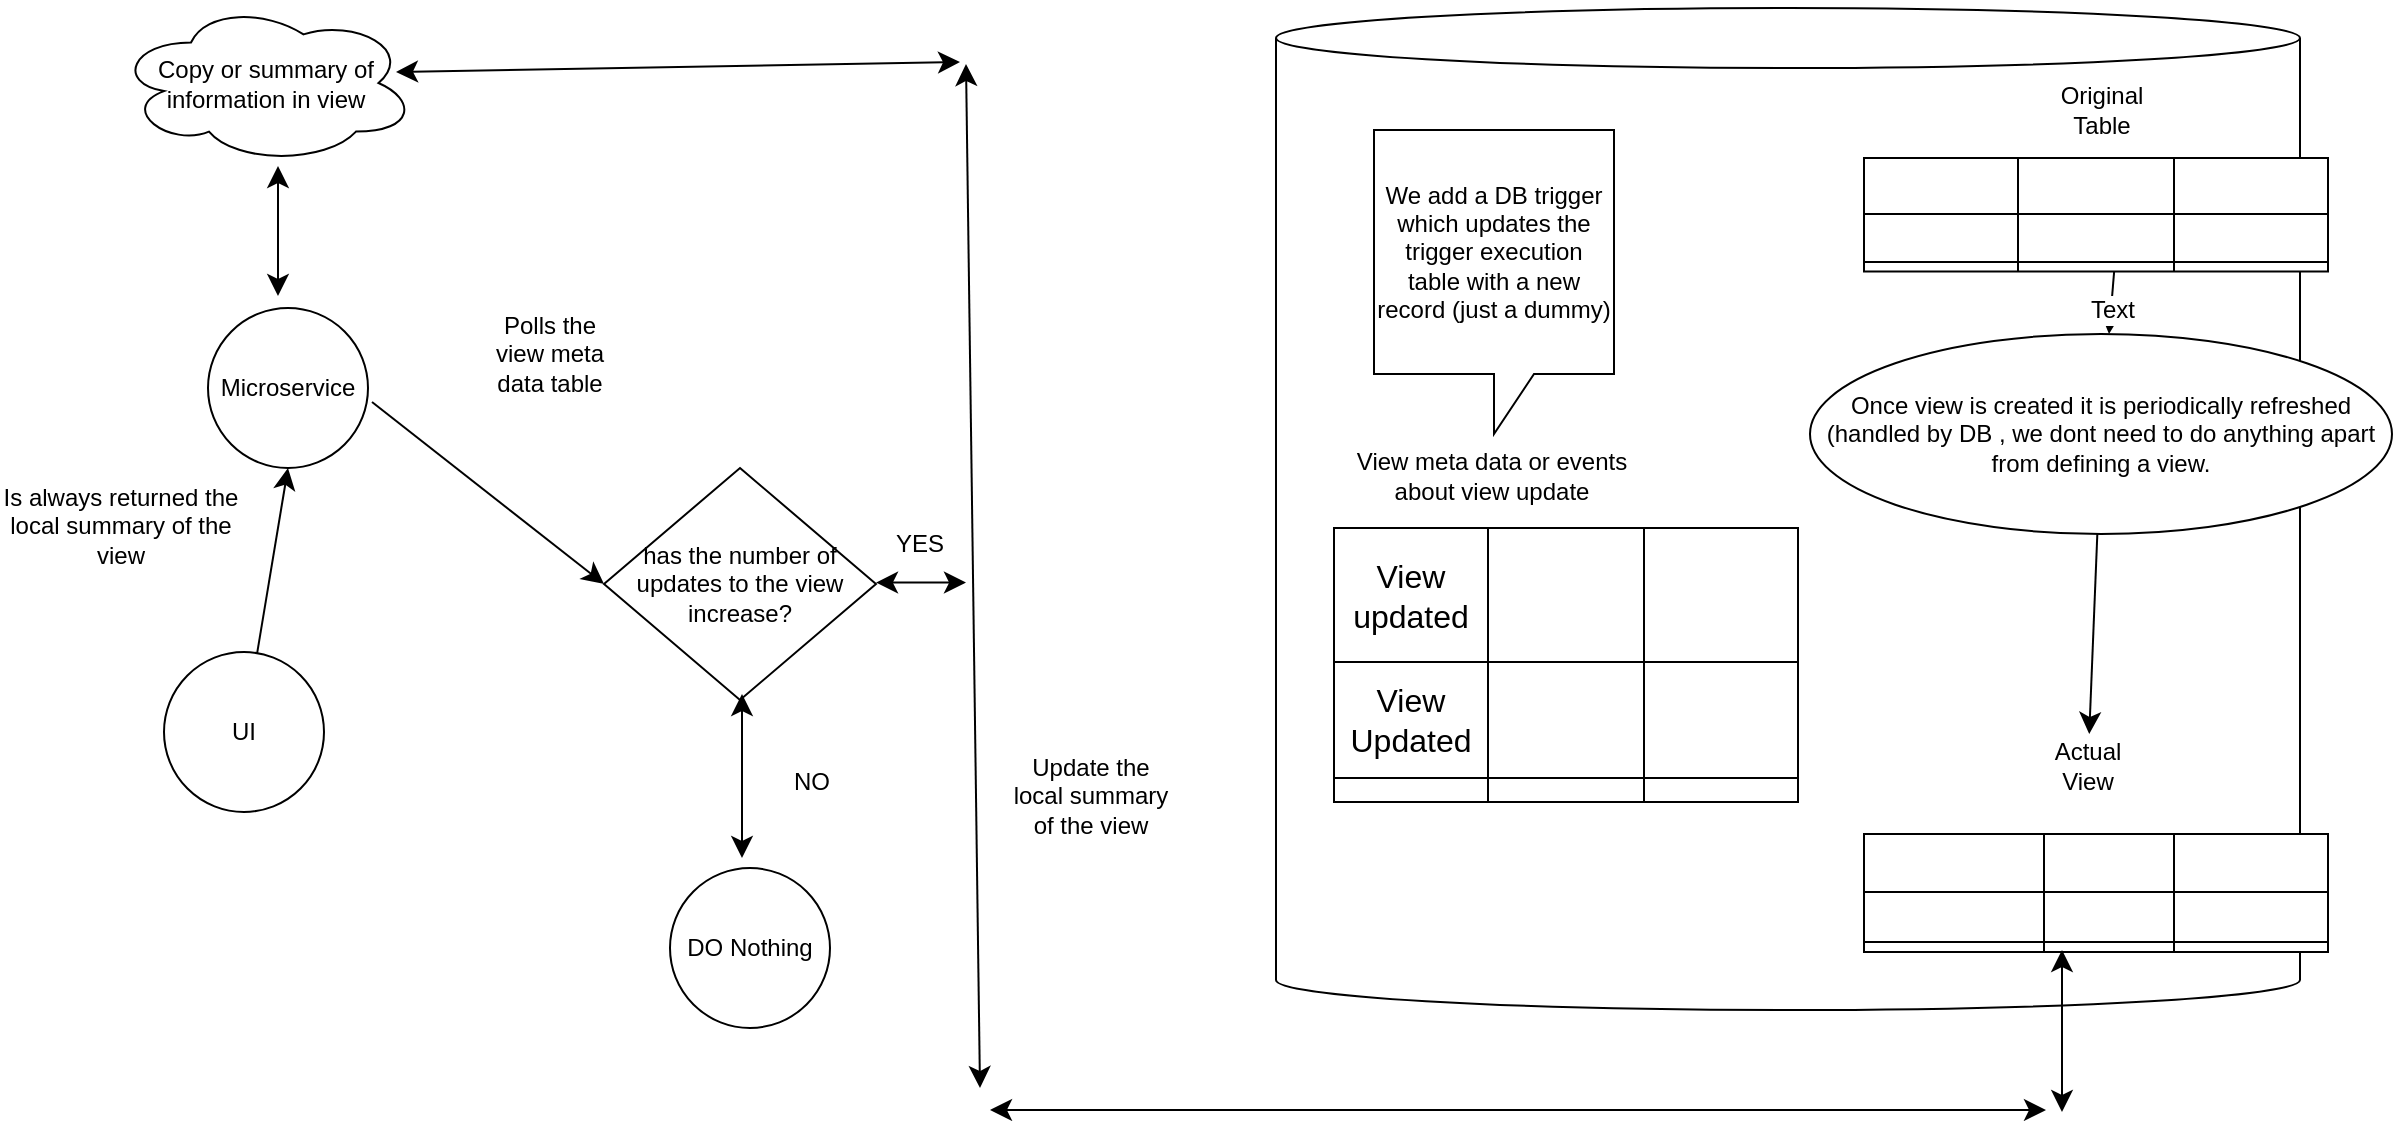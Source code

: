 <mxfile version="26.0.8">
  <diagram name="Page-1" id="AMzdDWD9s2kKg2ityaF7">
    <mxGraphModel dx="2243" dy="1229" grid="0" gridSize="10" guides="1" tooltips="1" connect="1" arrows="1" fold="1" page="0" pageScale="1" pageWidth="850" pageHeight="1100" math="0" shadow="0">
      <root>
        <mxCell id="0" />
        <mxCell id="1" parent="0" />
        <mxCell id="kiffX70MgYj1E5UU6OqD-1" value="" style="shape=cylinder3;whiteSpace=wrap;html=1;boundedLbl=1;backgroundOutline=1;size=15;" vertex="1" parent="1">
          <mxGeometry x="319" y="-43" width="512" height="501" as="geometry" />
        </mxCell>
        <mxCell id="kiffX70MgYj1E5UU6OqD-51" value="" style="edgeStyle=none;curved=1;rounded=0;orthogonalLoop=1;jettySize=auto;html=1;fontSize=12;startSize=8;endSize=8;" edge="1" parent="1" source="kiffX70MgYj1E5UU6OqD-2" target="kiffX70MgYj1E5UU6OqD-34">
          <mxGeometry relative="1" as="geometry" />
        </mxCell>
        <mxCell id="kiffX70MgYj1E5UU6OqD-2" value="Once view is created it is periodically refreshed (handled by DB , we dont need to do anything apart from defining a view." style="ellipse;whiteSpace=wrap;html=1;" vertex="1" parent="1">
          <mxGeometry x="586" y="120" width="291" height="100" as="geometry" />
        </mxCell>
        <mxCell id="kiffX70MgYj1E5UU6OqD-3" value="" style="shape=table;startSize=0;container=1;collapsible=0;childLayout=tableLayout;fontSize=16;" vertex="1" parent="1">
          <mxGeometry x="613" y="32" width="232" height="56.75" as="geometry" />
        </mxCell>
        <mxCell id="kiffX70MgYj1E5UU6OqD-4" value="" style="shape=tableRow;horizontal=0;startSize=0;swimlaneHead=0;swimlaneBody=0;strokeColor=inherit;top=0;left=0;bottom=0;right=0;collapsible=0;dropTarget=0;fillColor=none;points=[[0,0.5],[1,0.5]];portConstraint=eastwest;fontSize=16;" vertex="1" parent="kiffX70MgYj1E5UU6OqD-3">
          <mxGeometry width="232" height="28" as="geometry" />
        </mxCell>
        <mxCell id="kiffX70MgYj1E5UU6OqD-5" value="" style="shape=partialRectangle;html=1;whiteSpace=wrap;connectable=0;strokeColor=inherit;overflow=hidden;fillColor=none;top=0;left=0;bottom=0;right=0;pointerEvents=1;fontSize=16;" vertex="1" parent="kiffX70MgYj1E5UU6OqD-4">
          <mxGeometry width="77" height="28" as="geometry">
            <mxRectangle width="77" height="28" as="alternateBounds" />
          </mxGeometry>
        </mxCell>
        <mxCell id="kiffX70MgYj1E5UU6OqD-6" value="" style="shape=partialRectangle;html=1;whiteSpace=wrap;connectable=0;strokeColor=inherit;overflow=hidden;fillColor=none;top=0;left=0;bottom=0;right=0;pointerEvents=1;fontSize=16;" vertex="1" parent="kiffX70MgYj1E5UU6OqD-4">
          <mxGeometry x="77" width="78" height="28" as="geometry">
            <mxRectangle width="78" height="28" as="alternateBounds" />
          </mxGeometry>
        </mxCell>
        <mxCell id="kiffX70MgYj1E5UU6OqD-7" value="" style="shape=partialRectangle;html=1;whiteSpace=wrap;connectable=0;strokeColor=inherit;overflow=hidden;fillColor=none;top=0;left=0;bottom=0;right=0;pointerEvents=1;fontSize=16;" vertex="1" parent="kiffX70MgYj1E5UU6OqD-4">
          <mxGeometry x="155" width="77" height="28" as="geometry">
            <mxRectangle width="77" height="28" as="alternateBounds" />
          </mxGeometry>
        </mxCell>
        <mxCell id="kiffX70MgYj1E5UU6OqD-8" value="" style="shape=tableRow;horizontal=0;startSize=0;swimlaneHead=0;swimlaneBody=0;strokeColor=inherit;top=0;left=0;bottom=0;right=0;collapsible=0;dropTarget=0;fillColor=none;points=[[0,0.5],[1,0.5]];portConstraint=eastwest;fontSize=16;" vertex="1" parent="kiffX70MgYj1E5UU6OqD-3">
          <mxGeometry y="28" width="232" height="24" as="geometry" />
        </mxCell>
        <mxCell id="kiffX70MgYj1E5UU6OqD-9" value="" style="shape=partialRectangle;html=1;whiteSpace=wrap;connectable=0;strokeColor=inherit;overflow=hidden;fillColor=none;top=0;left=0;bottom=0;right=0;pointerEvents=1;fontSize=16;" vertex="1" parent="kiffX70MgYj1E5UU6OqD-8">
          <mxGeometry width="77" height="24" as="geometry">
            <mxRectangle width="77" height="24" as="alternateBounds" />
          </mxGeometry>
        </mxCell>
        <mxCell id="kiffX70MgYj1E5UU6OqD-10" value="" style="shape=partialRectangle;html=1;whiteSpace=wrap;connectable=0;strokeColor=inherit;overflow=hidden;fillColor=none;top=0;left=0;bottom=0;right=0;pointerEvents=1;fontSize=16;" vertex="1" parent="kiffX70MgYj1E5UU6OqD-8">
          <mxGeometry x="77" width="78" height="24" as="geometry">
            <mxRectangle width="78" height="24" as="alternateBounds" />
          </mxGeometry>
        </mxCell>
        <mxCell id="kiffX70MgYj1E5UU6OqD-11" value="" style="shape=partialRectangle;html=1;whiteSpace=wrap;connectable=0;strokeColor=inherit;overflow=hidden;fillColor=none;top=0;left=0;bottom=0;right=0;pointerEvents=1;fontSize=16;" vertex="1" parent="kiffX70MgYj1E5UU6OqD-8">
          <mxGeometry x="155" width="77" height="24" as="geometry">
            <mxRectangle width="77" height="24" as="alternateBounds" />
          </mxGeometry>
        </mxCell>
        <mxCell id="kiffX70MgYj1E5UU6OqD-12" value="" style="shape=tableRow;horizontal=0;startSize=0;swimlaneHead=0;swimlaneBody=0;strokeColor=inherit;top=0;left=0;bottom=0;right=0;collapsible=0;dropTarget=0;fillColor=none;points=[[0,0.5],[1,0.5]];portConstraint=eastwest;fontSize=16;" vertex="1" parent="kiffX70MgYj1E5UU6OqD-3">
          <mxGeometry y="52" width="232" height="5" as="geometry" />
        </mxCell>
        <mxCell id="kiffX70MgYj1E5UU6OqD-13" value="" style="shape=partialRectangle;html=1;whiteSpace=wrap;connectable=0;strokeColor=inherit;overflow=hidden;fillColor=none;top=0;left=0;bottom=0;right=0;pointerEvents=1;fontSize=16;" vertex="1" parent="kiffX70MgYj1E5UU6OqD-12">
          <mxGeometry width="77" height="5" as="geometry">
            <mxRectangle width="77" height="5" as="alternateBounds" />
          </mxGeometry>
        </mxCell>
        <mxCell id="kiffX70MgYj1E5UU6OqD-14" value="" style="shape=partialRectangle;html=1;whiteSpace=wrap;connectable=0;strokeColor=inherit;overflow=hidden;fillColor=none;top=0;left=0;bottom=0;right=0;pointerEvents=1;fontSize=16;" vertex="1" parent="kiffX70MgYj1E5UU6OqD-12">
          <mxGeometry x="77" width="78" height="5" as="geometry">
            <mxRectangle width="78" height="5" as="alternateBounds" />
          </mxGeometry>
        </mxCell>
        <mxCell id="kiffX70MgYj1E5UU6OqD-15" value="" style="shape=partialRectangle;html=1;whiteSpace=wrap;connectable=0;strokeColor=inherit;overflow=hidden;fillColor=none;top=0;left=0;bottom=0;right=0;pointerEvents=1;fontSize=16;" vertex="1" parent="kiffX70MgYj1E5UU6OqD-12">
          <mxGeometry x="155" width="77" height="5" as="geometry">
            <mxRectangle width="77" height="5" as="alternateBounds" />
          </mxGeometry>
        </mxCell>
        <mxCell id="kiffX70MgYj1E5UU6OqD-16" value="" style="shape=tableRow;horizontal=0;startSize=0;swimlaneHead=0;swimlaneBody=0;strokeColor=inherit;top=0;left=0;bottom=0;right=0;collapsible=0;dropTarget=0;fillColor=none;points=[[0,0.5],[1,0.5]];portConstraint=eastwest;fontSize=16;" vertex="1" parent="1">
          <mxGeometry x="502" y="304" width="232" height="25" as="geometry" />
        </mxCell>
        <mxCell id="kiffX70MgYj1E5UU6OqD-17" value="" style="shape=partialRectangle;html=1;whiteSpace=wrap;connectable=0;strokeColor=inherit;overflow=hidden;fillColor=none;top=0;left=0;bottom=0;right=0;pointerEvents=1;fontSize=16;" vertex="1" parent="kiffX70MgYj1E5UU6OqD-16">
          <mxGeometry width="77" height="25" as="geometry">
            <mxRectangle width="77" height="25" as="alternateBounds" />
          </mxGeometry>
        </mxCell>
        <mxCell id="kiffX70MgYj1E5UU6OqD-19" value="" style="shape=partialRectangle;html=1;whiteSpace=wrap;connectable=0;strokeColor=inherit;overflow=hidden;fillColor=none;top=0;left=0;bottom=0;right=0;pointerEvents=1;fontSize=16;" vertex="1" parent="kiffX70MgYj1E5UU6OqD-16">
          <mxGeometry x="155" width="77" height="25" as="geometry">
            <mxRectangle width="77" height="25" as="alternateBounds" />
          </mxGeometry>
        </mxCell>
        <mxCell id="kiffX70MgYj1E5UU6OqD-20" value="" style="shape=table;startSize=0;container=1;collapsible=0;childLayout=tableLayout;fontSize=16;" vertex="1" parent="1">
          <mxGeometry x="613" y="370" width="232" height="59" as="geometry" />
        </mxCell>
        <mxCell id="kiffX70MgYj1E5UU6OqD-21" value="" style="shape=tableRow;horizontal=0;startSize=0;swimlaneHead=0;swimlaneBody=0;strokeColor=inherit;top=0;left=0;bottom=0;right=0;collapsible=0;dropTarget=0;fillColor=none;points=[[0,0.5],[1,0.5]];portConstraint=eastwest;fontSize=16;" vertex="1" parent="kiffX70MgYj1E5UU6OqD-20">
          <mxGeometry width="232" height="29" as="geometry" />
        </mxCell>
        <mxCell id="kiffX70MgYj1E5UU6OqD-22" value="" style="shape=partialRectangle;html=1;whiteSpace=wrap;connectable=0;strokeColor=inherit;overflow=hidden;fillColor=none;top=0;left=0;bottom=0;right=0;pointerEvents=1;fontSize=16;" vertex="1" parent="kiffX70MgYj1E5UU6OqD-21">
          <mxGeometry width="90" height="29" as="geometry">
            <mxRectangle width="90" height="29" as="alternateBounds" />
          </mxGeometry>
        </mxCell>
        <mxCell id="kiffX70MgYj1E5UU6OqD-23" value="" style="shape=partialRectangle;html=1;whiteSpace=wrap;connectable=0;strokeColor=inherit;overflow=hidden;fillColor=none;top=0;left=0;bottom=0;right=0;pointerEvents=1;fontSize=16;" vertex="1" parent="kiffX70MgYj1E5UU6OqD-21">
          <mxGeometry x="90" width="65" height="29" as="geometry">
            <mxRectangle width="65" height="29" as="alternateBounds" />
          </mxGeometry>
        </mxCell>
        <mxCell id="kiffX70MgYj1E5UU6OqD-24" value="" style="shape=partialRectangle;html=1;whiteSpace=wrap;connectable=0;strokeColor=inherit;overflow=hidden;fillColor=none;top=0;left=0;bottom=0;right=0;pointerEvents=1;fontSize=16;" vertex="1" parent="kiffX70MgYj1E5UU6OqD-21">
          <mxGeometry x="155" width="77" height="29" as="geometry">
            <mxRectangle width="77" height="29" as="alternateBounds" />
          </mxGeometry>
        </mxCell>
        <mxCell id="kiffX70MgYj1E5UU6OqD-25" value="" style="shape=tableRow;horizontal=0;startSize=0;swimlaneHead=0;swimlaneBody=0;strokeColor=inherit;top=0;left=0;bottom=0;right=0;collapsible=0;dropTarget=0;fillColor=none;points=[[0,0.5],[1,0.5]];portConstraint=eastwest;fontSize=16;" vertex="1" parent="kiffX70MgYj1E5UU6OqD-20">
          <mxGeometry y="29" width="232" height="25" as="geometry" />
        </mxCell>
        <mxCell id="kiffX70MgYj1E5UU6OqD-26" value="" style="shape=partialRectangle;html=1;whiteSpace=wrap;connectable=0;strokeColor=inherit;overflow=hidden;fillColor=none;top=0;left=0;bottom=0;right=0;pointerEvents=1;fontSize=16;" vertex="1" parent="kiffX70MgYj1E5UU6OqD-25">
          <mxGeometry width="90" height="25" as="geometry">
            <mxRectangle width="90" height="25" as="alternateBounds" />
          </mxGeometry>
        </mxCell>
        <mxCell id="kiffX70MgYj1E5UU6OqD-27" value="" style="shape=partialRectangle;html=1;whiteSpace=wrap;connectable=0;strokeColor=inherit;overflow=hidden;fillColor=none;top=0;left=0;bottom=0;right=0;pointerEvents=1;fontSize=16;" vertex="1" parent="kiffX70MgYj1E5UU6OqD-25">
          <mxGeometry x="90" width="65" height="25" as="geometry">
            <mxRectangle width="65" height="25" as="alternateBounds" />
          </mxGeometry>
        </mxCell>
        <mxCell id="kiffX70MgYj1E5UU6OqD-28" value="" style="shape=partialRectangle;html=1;whiteSpace=wrap;connectable=0;strokeColor=inherit;overflow=hidden;fillColor=none;top=0;left=0;bottom=0;right=0;pointerEvents=1;fontSize=16;" vertex="1" parent="kiffX70MgYj1E5UU6OqD-25">
          <mxGeometry x="155" width="77" height="25" as="geometry">
            <mxRectangle width="77" height="25" as="alternateBounds" />
          </mxGeometry>
        </mxCell>
        <mxCell id="kiffX70MgYj1E5UU6OqD-29" value="" style="shape=tableRow;horizontal=0;startSize=0;swimlaneHead=0;swimlaneBody=0;strokeColor=inherit;top=0;left=0;bottom=0;right=0;collapsible=0;dropTarget=0;fillColor=none;points=[[0,0.5],[1,0.5]];portConstraint=eastwest;fontSize=16;" vertex="1" parent="kiffX70MgYj1E5UU6OqD-20">
          <mxGeometry y="54" width="232" height="5" as="geometry" />
        </mxCell>
        <mxCell id="kiffX70MgYj1E5UU6OqD-30" value="" style="shape=partialRectangle;html=1;whiteSpace=wrap;connectable=0;strokeColor=inherit;overflow=hidden;fillColor=none;top=0;left=0;bottom=0;right=0;pointerEvents=1;fontSize=16;" vertex="1" parent="kiffX70MgYj1E5UU6OqD-29">
          <mxGeometry width="90" height="5" as="geometry">
            <mxRectangle width="90" height="5" as="alternateBounds" />
          </mxGeometry>
        </mxCell>
        <mxCell id="kiffX70MgYj1E5UU6OqD-31" value="" style="shape=partialRectangle;html=1;whiteSpace=wrap;connectable=0;strokeColor=inherit;overflow=hidden;fillColor=none;top=0;left=0;bottom=0;right=0;pointerEvents=1;fontSize=16;" vertex="1" parent="kiffX70MgYj1E5UU6OqD-29">
          <mxGeometry x="90" width="65" height="5" as="geometry">
            <mxRectangle width="65" height="5" as="alternateBounds" />
          </mxGeometry>
        </mxCell>
        <mxCell id="kiffX70MgYj1E5UU6OqD-32" value="" style="shape=partialRectangle;html=1;whiteSpace=wrap;connectable=0;strokeColor=inherit;overflow=hidden;fillColor=none;top=0;left=0;bottom=0;right=0;pointerEvents=1;fontSize=16;" vertex="1" parent="kiffX70MgYj1E5UU6OqD-29">
          <mxGeometry x="155" width="77" height="5" as="geometry">
            <mxRectangle width="77" height="5" as="alternateBounds" />
          </mxGeometry>
        </mxCell>
        <mxCell id="kiffX70MgYj1E5UU6OqD-33" value="We add a DB trigger which updates the trigger execution table with a new record (just a dummy)" style="shape=callout;whiteSpace=wrap;html=1;perimeter=calloutPerimeter;" vertex="1" parent="1">
          <mxGeometry x="368" y="18" width="120" height="152" as="geometry" />
        </mxCell>
        <mxCell id="kiffX70MgYj1E5UU6OqD-34" value="Actual View" style="text;html=1;align=center;verticalAlign=middle;whiteSpace=wrap;rounded=0;" vertex="1" parent="1">
          <mxGeometry x="695" y="320" width="60" height="32" as="geometry" />
        </mxCell>
        <mxCell id="kiffX70MgYj1E5UU6OqD-35" value="" style="shape=table;startSize=0;container=1;collapsible=0;childLayout=tableLayout;fontSize=16;" vertex="1" parent="1">
          <mxGeometry x="348" y="217" width="232" height="137" as="geometry" />
        </mxCell>
        <mxCell id="kiffX70MgYj1E5UU6OqD-36" value="" style="shape=tableRow;horizontal=0;startSize=0;swimlaneHead=0;swimlaneBody=0;strokeColor=inherit;top=0;left=0;bottom=0;right=0;collapsible=0;dropTarget=0;fillColor=none;points=[[0,0.5],[1,0.5]];portConstraint=eastwest;fontSize=16;" vertex="1" parent="kiffX70MgYj1E5UU6OqD-35">
          <mxGeometry width="232" height="67" as="geometry" />
        </mxCell>
        <mxCell id="kiffX70MgYj1E5UU6OqD-37" value="View updated" style="shape=partialRectangle;html=1;whiteSpace=wrap;connectable=0;strokeColor=inherit;overflow=hidden;fillColor=none;top=0;left=0;bottom=0;right=0;pointerEvents=1;fontSize=16;" vertex="1" parent="kiffX70MgYj1E5UU6OqD-36">
          <mxGeometry width="77" height="67" as="geometry">
            <mxRectangle width="77" height="67" as="alternateBounds" />
          </mxGeometry>
        </mxCell>
        <mxCell id="kiffX70MgYj1E5UU6OqD-38" value="" style="shape=partialRectangle;html=1;whiteSpace=wrap;connectable=0;strokeColor=inherit;overflow=hidden;fillColor=none;top=0;left=0;bottom=0;right=0;pointerEvents=1;fontSize=16;" vertex="1" parent="kiffX70MgYj1E5UU6OqD-36">
          <mxGeometry x="77" width="78" height="67" as="geometry">
            <mxRectangle width="78" height="67" as="alternateBounds" />
          </mxGeometry>
        </mxCell>
        <mxCell id="kiffX70MgYj1E5UU6OqD-39" value="" style="shape=partialRectangle;html=1;whiteSpace=wrap;connectable=0;strokeColor=inherit;overflow=hidden;fillColor=none;top=0;left=0;bottom=0;right=0;pointerEvents=1;fontSize=16;" vertex="1" parent="kiffX70MgYj1E5UU6OqD-36">
          <mxGeometry x="155" width="77" height="67" as="geometry">
            <mxRectangle width="77" height="67" as="alternateBounds" />
          </mxGeometry>
        </mxCell>
        <mxCell id="kiffX70MgYj1E5UU6OqD-40" value="" style="shape=tableRow;horizontal=0;startSize=0;swimlaneHead=0;swimlaneBody=0;strokeColor=inherit;top=0;left=0;bottom=0;right=0;collapsible=0;dropTarget=0;fillColor=none;points=[[0,0.5],[1,0.5]];portConstraint=eastwest;fontSize=16;" vertex="1" parent="kiffX70MgYj1E5UU6OqD-35">
          <mxGeometry y="67" width="232" height="58" as="geometry" />
        </mxCell>
        <mxCell id="kiffX70MgYj1E5UU6OqD-41" value="View Updated" style="shape=partialRectangle;html=1;whiteSpace=wrap;connectable=0;strokeColor=inherit;overflow=hidden;fillColor=none;top=0;left=0;bottom=0;right=0;pointerEvents=1;fontSize=16;" vertex="1" parent="kiffX70MgYj1E5UU6OqD-40">
          <mxGeometry width="77" height="58" as="geometry">
            <mxRectangle width="77" height="58" as="alternateBounds" />
          </mxGeometry>
        </mxCell>
        <mxCell id="kiffX70MgYj1E5UU6OqD-42" value="" style="shape=partialRectangle;html=1;whiteSpace=wrap;connectable=0;strokeColor=inherit;overflow=hidden;fillColor=none;top=0;left=0;bottom=0;right=0;pointerEvents=1;fontSize=16;" vertex="1" parent="kiffX70MgYj1E5UU6OqD-40">
          <mxGeometry x="77" width="78" height="58" as="geometry">
            <mxRectangle width="78" height="58" as="alternateBounds" />
          </mxGeometry>
        </mxCell>
        <mxCell id="kiffX70MgYj1E5UU6OqD-43" value="" style="shape=partialRectangle;html=1;whiteSpace=wrap;connectable=0;strokeColor=inherit;overflow=hidden;fillColor=none;top=0;left=0;bottom=0;right=0;pointerEvents=1;fontSize=16;" vertex="1" parent="kiffX70MgYj1E5UU6OqD-40">
          <mxGeometry x="155" width="77" height="58" as="geometry">
            <mxRectangle width="77" height="58" as="alternateBounds" />
          </mxGeometry>
        </mxCell>
        <mxCell id="kiffX70MgYj1E5UU6OqD-44" value="" style="shape=tableRow;horizontal=0;startSize=0;swimlaneHead=0;swimlaneBody=0;strokeColor=inherit;top=0;left=0;bottom=0;right=0;collapsible=0;dropTarget=0;fillColor=none;points=[[0,0.5],[1,0.5]];portConstraint=eastwest;fontSize=16;" vertex="1" parent="kiffX70MgYj1E5UU6OqD-35">
          <mxGeometry y="125" width="232" height="12" as="geometry" />
        </mxCell>
        <mxCell id="kiffX70MgYj1E5UU6OqD-45" value="" style="shape=partialRectangle;html=1;whiteSpace=wrap;connectable=0;strokeColor=inherit;overflow=hidden;fillColor=none;top=0;left=0;bottom=0;right=0;pointerEvents=1;fontSize=16;" vertex="1" parent="kiffX70MgYj1E5UU6OqD-44">
          <mxGeometry width="77" height="12" as="geometry">
            <mxRectangle width="77" height="12" as="alternateBounds" />
          </mxGeometry>
        </mxCell>
        <mxCell id="kiffX70MgYj1E5UU6OqD-46" value="" style="shape=partialRectangle;html=1;whiteSpace=wrap;connectable=0;strokeColor=inherit;overflow=hidden;fillColor=none;top=0;left=0;bottom=0;right=0;pointerEvents=1;fontSize=16;" vertex="1" parent="kiffX70MgYj1E5UU6OqD-44">
          <mxGeometry x="77" width="78" height="12" as="geometry">
            <mxRectangle width="78" height="12" as="alternateBounds" />
          </mxGeometry>
        </mxCell>
        <mxCell id="kiffX70MgYj1E5UU6OqD-47" value="" style="shape=partialRectangle;html=1;whiteSpace=wrap;connectable=0;strokeColor=inherit;overflow=hidden;fillColor=none;top=0;left=0;bottom=0;right=0;pointerEvents=1;fontSize=16;" vertex="1" parent="kiffX70MgYj1E5UU6OqD-44">
          <mxGeometry x="155" width="77" height="12" as="geometry">
            <mxRectangle width="77" height="12" as="alternateBounds" />
          </mxGeometry>
        </mxCell>
        <mxCell id="kiffX70MgYj1E5UU6OqD-48" value="Original Table" style="text;html=1;align=center;verticalAlign=middle;whiteSpace=wrap;rounded=0;" vertex="1" parent="1">
          <mxGeometry x="701.5" y="-8" width="60" height="32" as="geometry" />
        </mxCell>
        <mxCell id="kiffX70MgYj1E5UU6OqD-49" value="View meta data or events about view update" style="text;html=1;align=center;verticalAlign=middle;whiteSpace=wrap;rounded=0;" vertex="1" parent="1">
          <mxGeometry x="356" y="175" width="142" height="32" as="geometry" />
        </mxCell>
        <mxCell id="kiffX70MgYj1E5UU6OqD-50" value="" style="endArrow=classic;html=1;rounded=0;fontSize=12;startSize=8;endSize=8;curved=1;exitX=0.539;exitY=1;exitDx=0;exitDy=0;exitPerimeter=0;" edge="1" parent="1" source="kiffX70MgYj1E5UU6OqD-12" target="kiffX70MgYj1E5UU6OqD-2">
          <mxGeometry width="50" height="50" relative="1" as="geometry">
            <mxPoint x="552" y="110" as="sourcePoint" />
            <mxPoint x="593" y="56" as="targetPoint" />
          </mxGeometry>
        </mxCell>
        <mxCell id="kiffX70MgYj1E5UU6OqD-52" value="Text" style="edgeLabel;html=1;align=center;verticalAlign=middle;resizable=0;points=[];fontSize=12;" vertex="1" connectable="0" parent="kiffX70MgYj1E5UU6OqD-50">
          <mxGeometry x="0.227" relative="1" as="geometry">
            <mxPoint as="offset" />
          </mxGeometry>
        </mxCell>
        <mxCell id="kiffX70MgYj1E5UU6OqD-53" value="UI" style="ellipse;whiteSpace=wrap;html=1;aspect=fixed;" vertex="1" parent="1">
          <mxGeometry x="-237" y="279" width="80" height="80" as="geometry" />
        </mxCell>
        <mxCell id="kiffX70MgYj1E5UU6OqD-54" value="Microservice" style="ellipse;whiteSpace=wrap;html=1;aspect=fixed;" vertex="1" parent="1">
          <mxGeometry x="-215" y="107" width="80" height="80" as="geometry" />
        </mxCell>
        <mxCell id="kiffX70MgYj1E5UU6OqD-55" value="" style="endArrow=classic;html=1;rounded=0;fontSize=12;startSize=8;endSize=8;curved=1;entryX=0.5;entryY=1;entryDx=0;entryDy=0;" edge="1" parent="1" source="kiffX70MgYj1E5UU6OqD-53" target="kiffX70MgYj1E5UU6OqD-54">
          <mxGeometry width="50" height="50" relative="1" as="geometry">
            <mxPoint x="-366" y="213" as="sourcePoint" />
            <mxPoint x="-216" y="151" as="targetPoint" />
          </mxGeometry>
        </mxCell>
        <mxCell id="kiffX70MgYj1E5UU6OqD-56" value="Copy or summary of information in view" style="ellipse;shape=cloud;whiteSpace=wrap;html=1;" vertex="1" parent="1">
          <mxGeometry x="-261" y="-46" width="150" height="81" as="geometry" />
        </mxCell>
        <mxCell id="kiffX70MgYj1E5UU6OqD-57" value="" style="endArrow=classic;startArrow=classic;html=1;rounded=0;fontSize=12;startSize=8;endSize=8;curved=1;" edge="1" parent="1">
          <mxGeometry width="50" height="50" relative="1" as="geometry">
            <mxPoint x="-180" y="101" as="sourcePoint" />
            <mxPoint x="-180" y="36" as="targetPoint" />
          </mxGeometry>
        </mxCell>
        <mxCell id="kiffX70MgYj1E5UU6OqD-58" value="has the number of updates to the view increase?" style="rhombus;whiteSpace=wrap;html=1;" vertex="1" parent="1">
          <mxGeometry x="-17" y="187" width="136" height="116" as="geometry" />
        </mxCell>
        <mxCell id="kiffX70MgYj1E5UU6OqD-59" value="" style="endArrow=classic;html=1;rounded=0;fontSize=12;startSize=8;endSize=8;curved=1;entryX=0;entryY=0.5;entryDx=0;entryDy=0;" edge="1" parent="1" target="kiffX70MgYj1E5UU6OqD-58">
          <mxGeometry width="50" height="50" relative="1" as="geometry">
            <mxPoint x="-133" y="154" as="sourcePoint" />
            <mxPoint x="-83" y="104" as="targetPoint" />
          </mxGeometry>
        </mxCell>
        <mxCell id="kiffX70MgYj1E5UU6OqD-61" value="Polls the view meta data table" style="text;html=1;align=center;verticalAlign=middle;whiteSpace=wrap;rounded=0;" vertex="1" parent="1">
          <mxGeometry x="-74" y="115" width="60" height="30" as="geometry" />
        </mxCell>
        <mxCell id="kiffX70MgYj1E5UU6OqD-63" value="" style="endArrow=classic;startArrow=classic;html=1;rounded=0;fontSize=12;startSize=8;endSize=8;curved=1;" edge="1" parent="1">
          <mxGeometry width="50" height="50" relative="1" as="geometry">
            <mxPoint x="712" y="509" as="sourcePoint" />
            <mxPoint x="712" y="428" as="targetPoint" />
          </mxGeometry>
        </mxCell>
        <mxCell id="kiffX70MgYj1E5UU6OqD-64" value="" style="endArrow=classic;startArrow=classic;html=1;rounded=0;fontSize=12;startSize=8;endSize=8;curved=1;" edge="1" parent="1">
          <mxGeometry width="50" height="50" relative="1" as="geometry">
            <mxPoint x="176" y="508" as="sourcePoint" />
            <mxPoint x="704" y="508" as="targetPoint" />
          </mxGeometry>
        </mxCell>
        <mxCell id="kiffX70MgYj1E5UU6OqD-65" value="Update the local summary of the view" style="text;html=1;align=center;verticalAlign=middle;whiteSpace=wrap;rounded=0;" vertex="1" parent="1">
          <mxGeometry x="183" y="318" width="87" height="66" as="geometry" />
        </mxCell>
        <mxCell id="kiffX70MgYj1E5UU6OqD-66" value="Is always returned the local summary of the view" style="text;html=1;align=center;verticalAlign=middle;whiteSpace=wrap;rounded=0;" vertex="1" parent="1">
          <mxGeometry x="-319" y="176" width="121" height="79" as="geometry" />
        </mxCell>
        <mxCell id="kiffX70MgYj1E5UU6OqD-67" value="" style="endArrow=classic;startArrow=classic;html=1;rounded=0;fontSize=12;startSize=8;endSize=8;curved=1;" edge="1" parent="1">
          <mxGeometry width="50" height="50" relative="1" as="geometry">
            <mxPoint x="171" y="497" as="sourcePoint" />
            <mxPoint x="164" y="-15" as="targetPoint" />
          </mxGeometry>
        </mxCell>
        <mxCell id="kiffX70MgYj1E5UU6OqD-68" value="" style="endArrow=classic;startArrow=classic;html=1;rounded=0;fontSize=12;startSize=8;endSize=8;curved=1;" edge="1" parent="1">
          <mxGeometry width="50" height="50" relative="1" as="geometry">
            <mxPoint x="-121" y="-11" as="sourcePoint" />
            <mxPoint x="161" y="-16" as="targetPoint" />
          </mxGeometry>
        </mxCell>
        <mxCell id="kiffX70MgYj1E5UU6OqD-70" value="" style="endArrow=classic;startArrow=classic;html=1;rounded=0;fontSize=12;startSize=8;endSize=8;curved=1;" edge="1" parent="1">
          <mxGeometry width="50" height="50" relative="1" as="geometry">
            <mxPoint x="52" y="382" as="sourcePoint" />
            <mxPoint x="52" y="300" as="targetPoint" />
          </mxGeometry>
        </mxCell>
        <mxCell id="kiffX70MgYj1E5UU6OqD-71" value="DO Nothing" style="ellipse;whiteSpace=wrap;html=1;aspect=fixed;" vertex="1" parent="1">
          <mxGeometry x="16" y="387" width="80" height="80" as="geometry" />
        </mxCell>
        <mxCell id="kiffX70MgYj1E5UU6OqD-72" value="" style="endArrow=classic;startArrow=classic;html=1;rounded=0;fontSize=12;startSize=8;endSize=8;curved=1;" edge="1" parent="1">
          <mxGeometry width="50" height="50" relative="1" as="geometry">
            <mxPoint x="119" y="244.29" as="sourcePoint" />
            <mxPoint x="164" y="244.29" as="targetPoint" />
          </mxGeometry>
        </mxCell>
        <mxCell id="kiffX70MgYj1E5UU6OqD-73" value="YES" style="text;html=1;align=center;verticalAlign=middle;whiteSpace=wrap;rounded=0;" vertex="1" parent="1">
          <mxGeometry x="111" y="210" width="60" height="30" as="geometry" />
        </mxCell>
        <mxCell id="kiffX70MgYj1E5UU6OqD-74" value="NO" style="text;html=1;align=center;verticalAlign=middle;whiteSpace=wrap;rounded=0;" vertex="1" parent="1">
          <mxGeometry x="57" y="329" width="60" height="30" as="geometry" />
        </mxCell>
      </root>
    </mxGraphModel>
  </diagram>
</mxfile>
